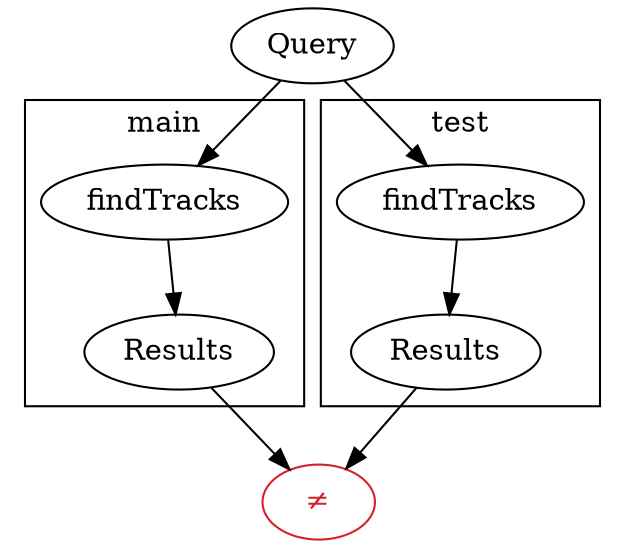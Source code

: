 digraph {
    subgraph cluster_0 {
        class="rounded"
        label=main

        System[label="findTracks"]
        Result[label="Results"]
    }

    subgraph cluster_1 {
        class="rounded"
        label=test

        System2[label="findTracks"]
        Result2[label="Results"]
    }

    Input[label=Query]
    Relation[label="≠" color="#d52029" fontcolor="#d52029"]

    Input -> System
    Input -> System2
    System -> Result
    System2 -> Result2

    Result -> Relation
    Result2 -> Relation
}
